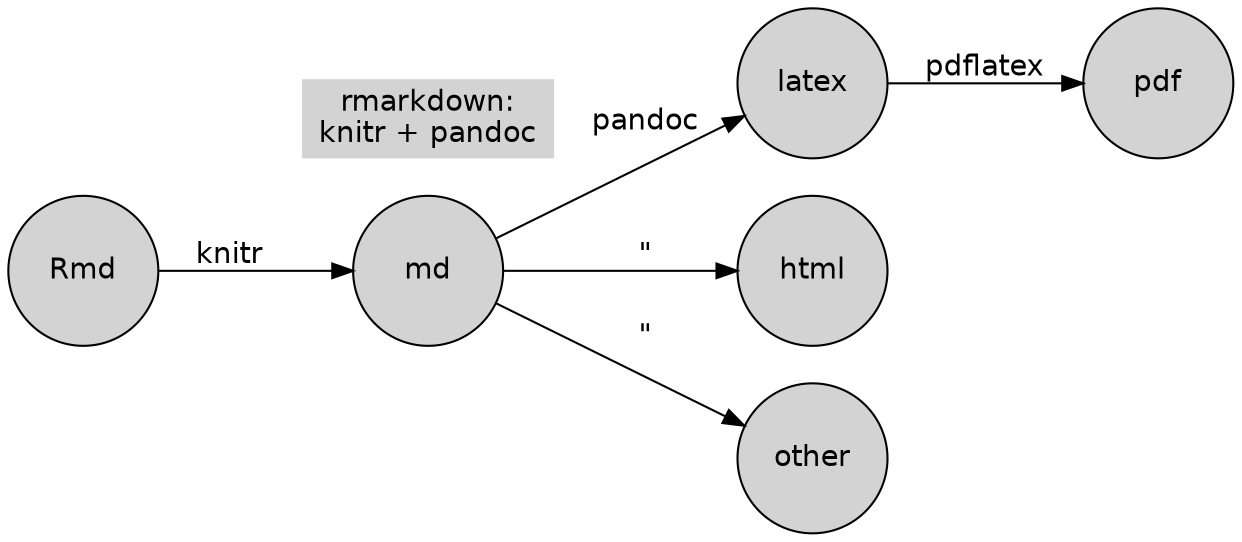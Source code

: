 digraph {
  rankdir = LR
  fontname=helvetica
  node[fontname=helvetica shape=circle width=1 style=filled]
  edge[fontname=helvetica]
  Rmd -> md[label="knitr"]
  md -> latex[label="pandoc"]
  latex -> pdf[label="pdflatex"]

  md -> html[label="\""]
  md -> other[label="\""]
  { rank=same; md, rmarkdown}

  rmarkdown[shape=none label="rmarkdown:\nknitr + pandoc"]
}
